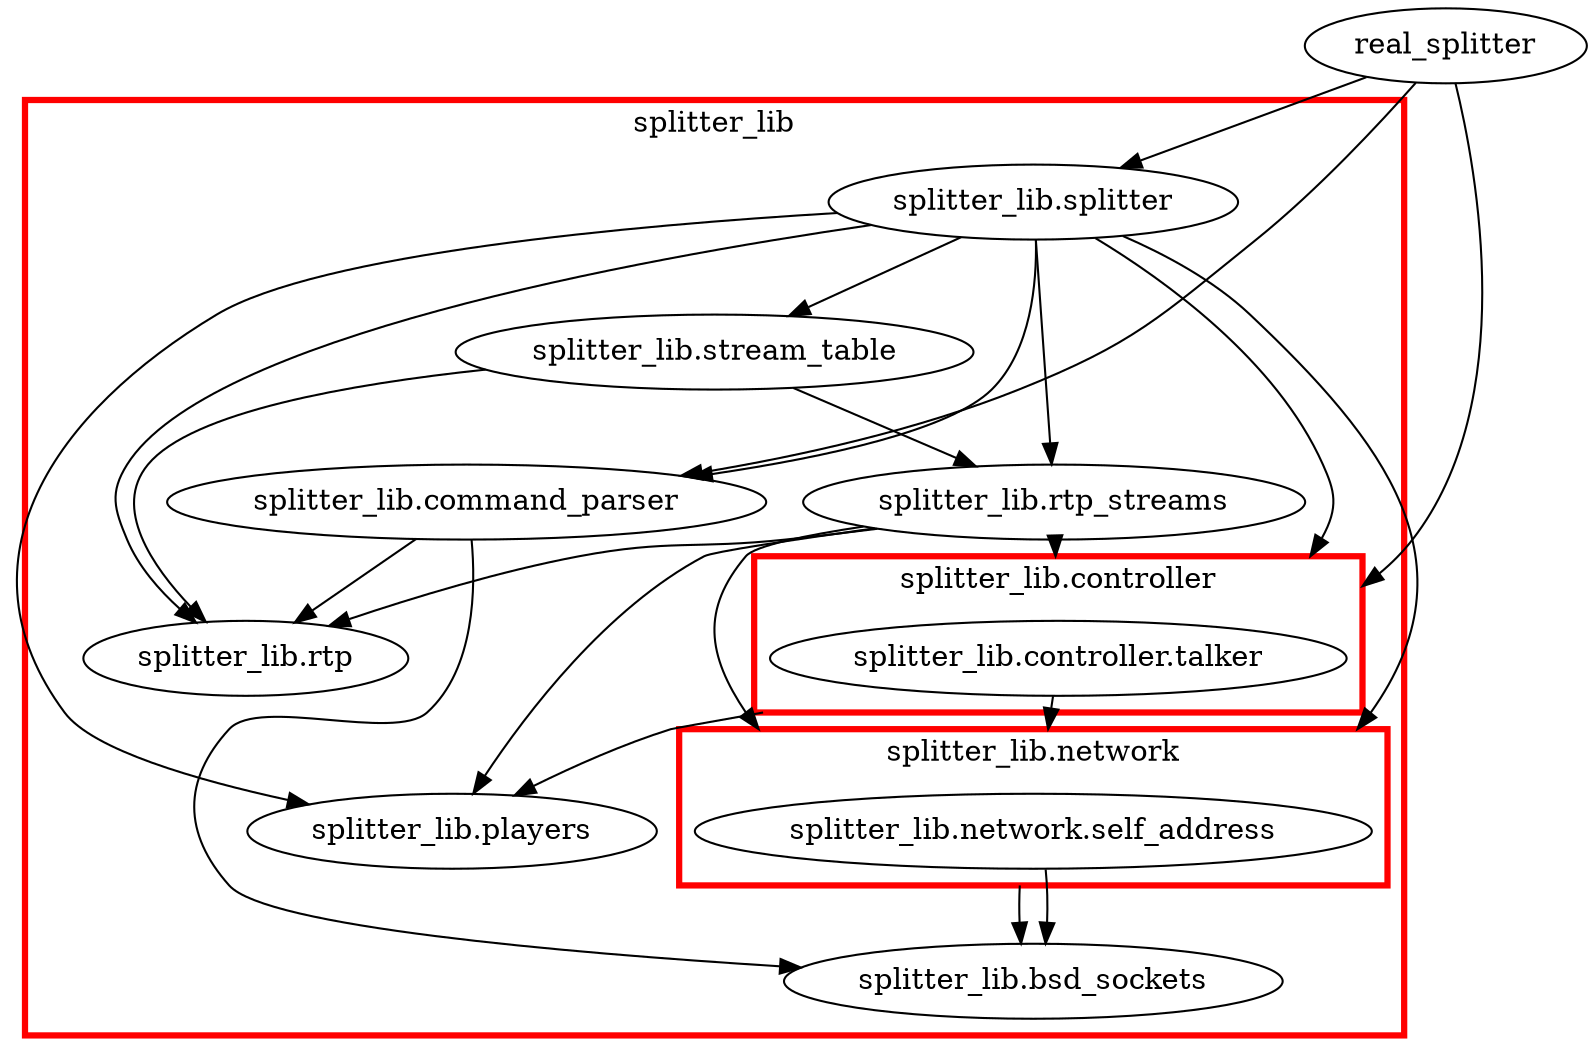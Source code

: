 digraph G {
    compound=true;
    subgraph cluster_1{
        label="splitter_lib";
        color=red;
        penwidth=3.0;
        node_2[label="splitter_lib.bsd_sockets"];
        node_3[label="splitter_lib.stream_table"];
        subgraph cluster_4{
            label="splitter_lib.controller";
            color=red;
            penwidth=3.0;
            node_5[label="splitter_lib.controller.talker"];
        }
        subgraph cluster_6{
            label="splitter_lib.network";
            color=red;
            penwidth=3.0;
            node_11[label="splitter_lib.network.self_address"];
        }
        node_7[label="splitter_lib.splitter"];
        node_8[label="splitter_lib.players"];
        node_9[label="splitter_lib.command_parser"];
        node_10[label="splitter_lib.rtp"];
        node_13[label="splitter_lib.rtp_streams"];
    }
    node_12[label="real_splitter"];
    node_3 -> node_10;
    node_3 -> node_13;
    node_5 -> node_8 [ltail=cluster_4];
    node_5 -> node_11 [lhead=cluster_6];
    node_11 -> node_2 [ltail=cluster_6];
    node_7 -> node_3;
    node_7 -> node_5 [lhead=cluster_4];
    node_7 -> node_11 [lhead=cluster_6];
    node_7 -> node_8;
    node_7 -> node_9;
    node_7 -> node_10;
    node_7 -> node_13;
    node_9 -> node_2;
    node_9 -> node_10;
    node_11 -> node_2;
    node_12 -> node_5 [lhead=cluster_4];
    node_12 -> node_7;
    node_12 -> node_9;
    node_13 -> node_5 [lhead=cluster_4];
    node_13 -> node_11 [lhead=cluster_6];
    node_13 -> node_8;
    node_13 -> node_10;
}
